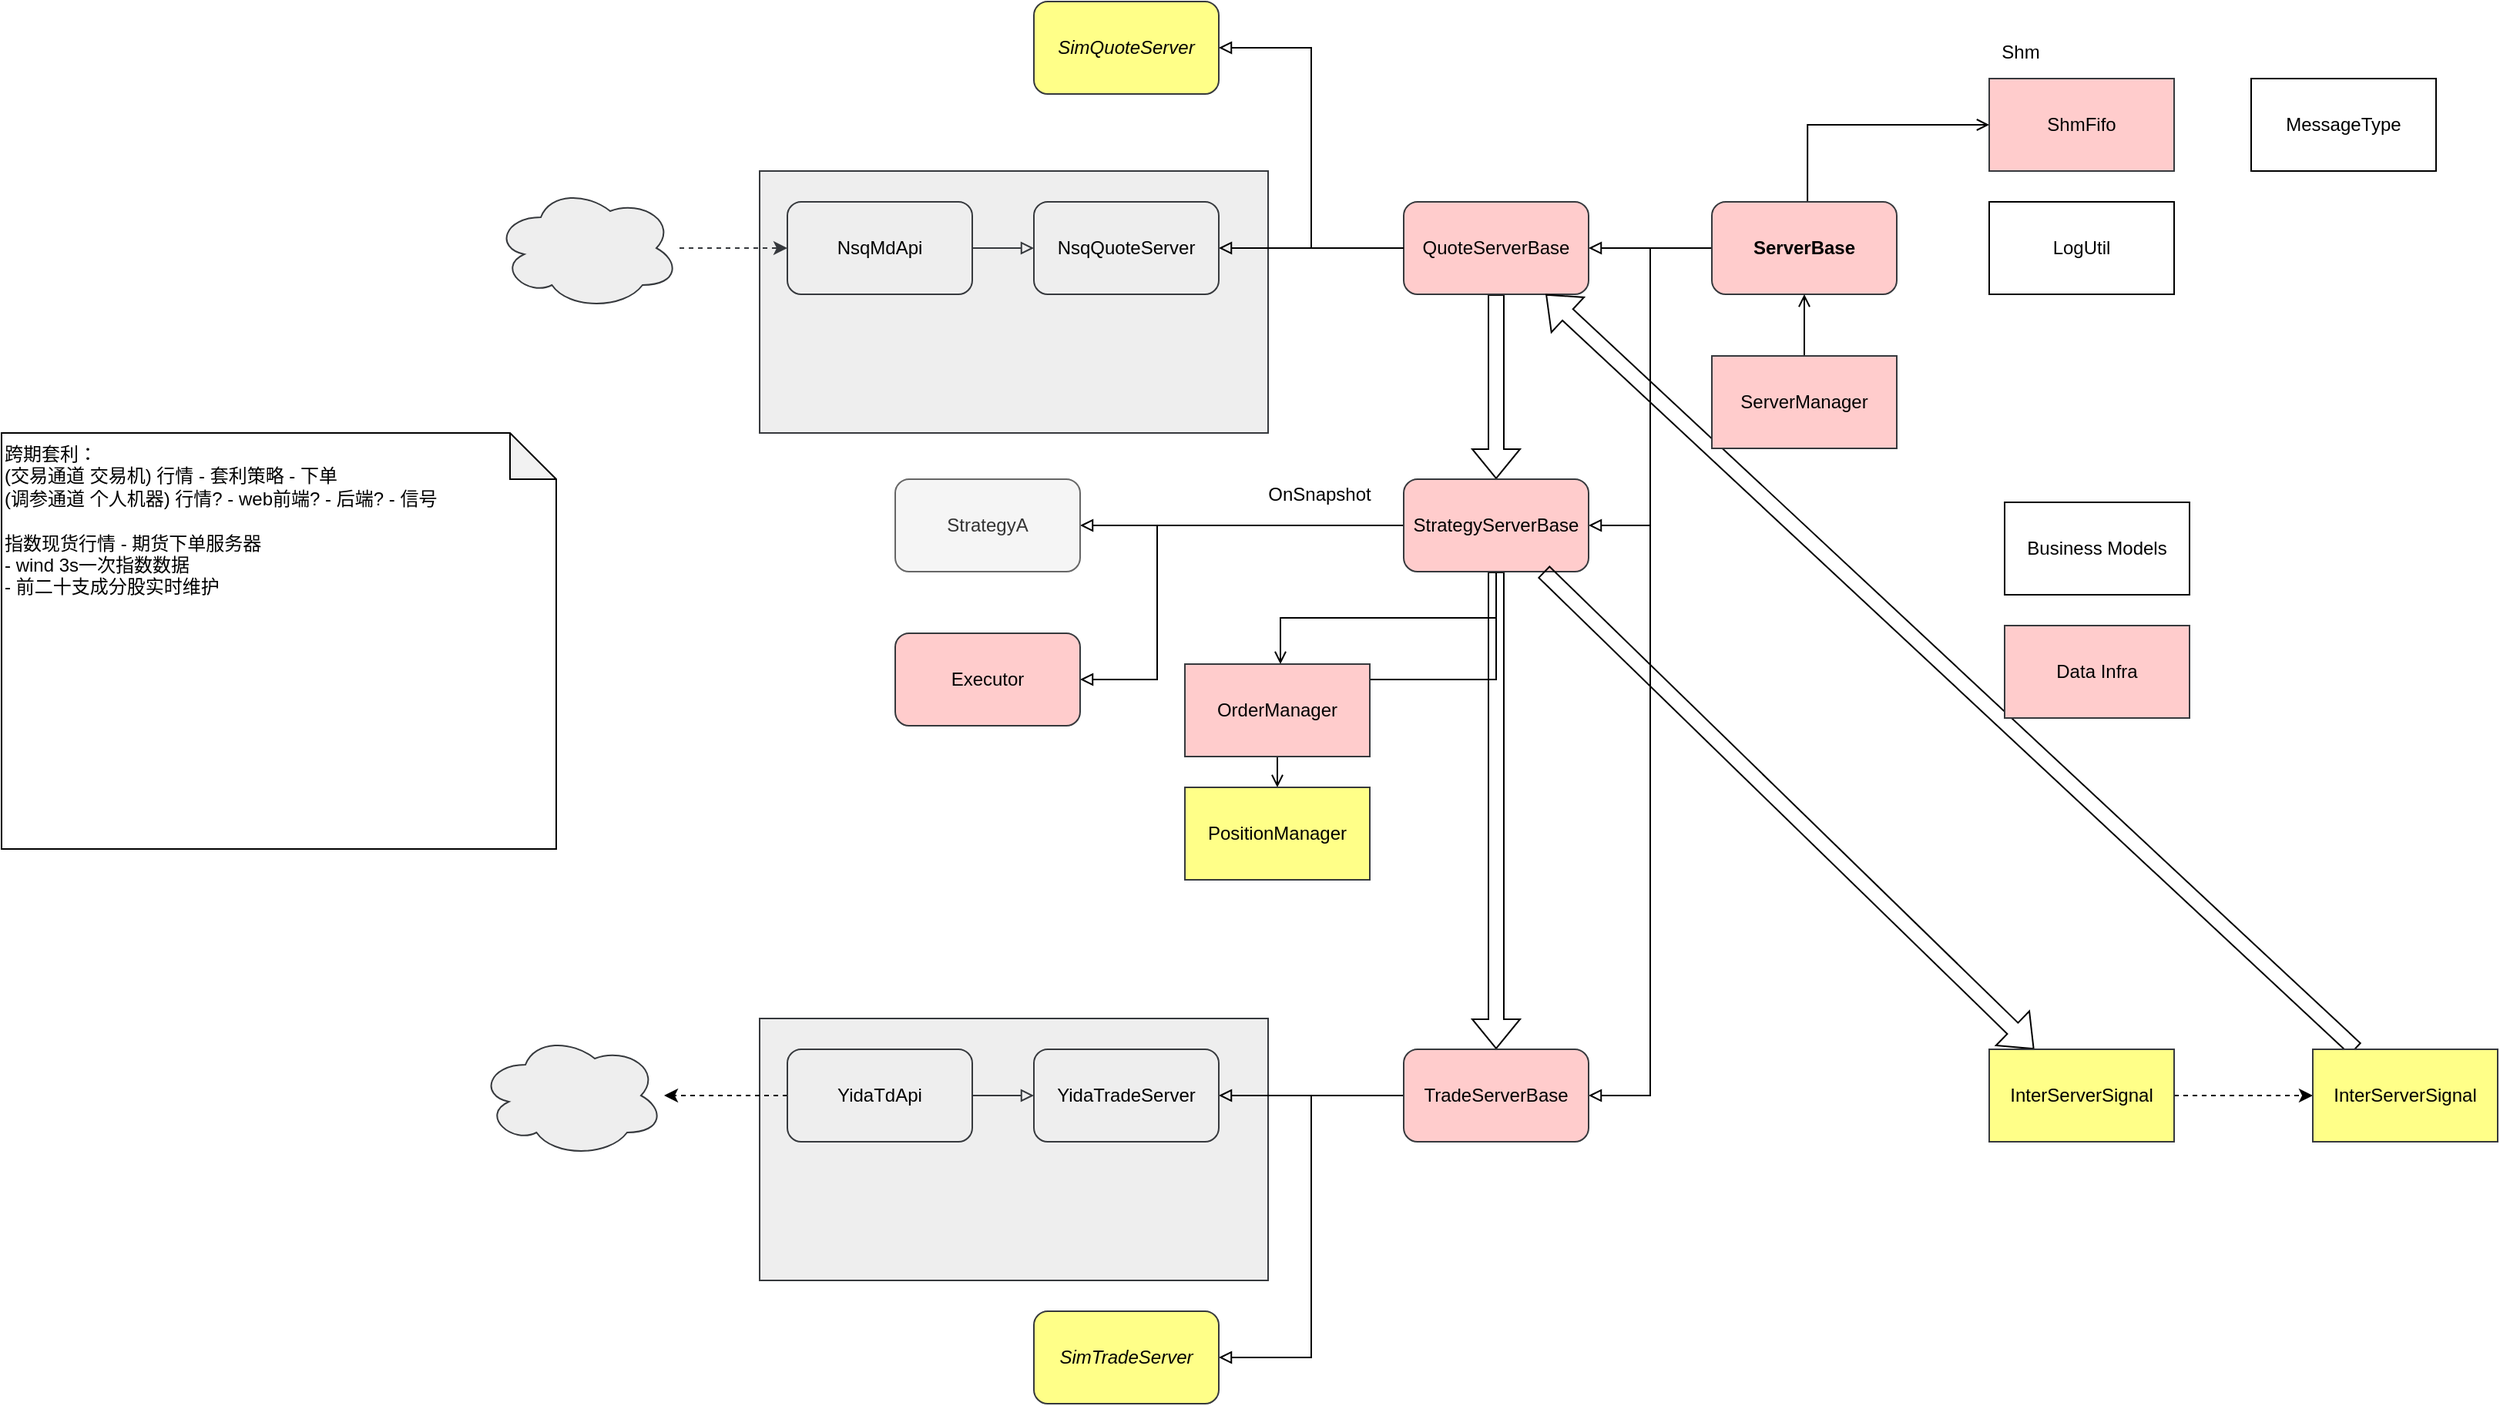 <mxfile version="27.2.0" pages="2">
  <diagram name="Framework" id="izHdCFUZK2JU7I0uywET">
    <mxGraphModel dx="3437" dy="2309" grid="1" gridSize="10" guides="1" tooltips="1" connect="1" arrows="1" fold="1" page="1" pageScale="1" pageWidth="827" pageHeight="1169" math="0" shadow="0">
      <root>
        <mxCell id="0" />
        <mxCell id="1" parent="0" />
        <mxCell id="oX8QJ8v67Z4_SSj95SlL-10" value="" style="rounded=0;whiteSpace=wrap;html=1;fillColor=#eeeeee;strokeColor=#36393d;" vertex="1" parent="1">
          <mxGeometry x="-578" y="590" width="330" height="170" as="geometry" />
        </mxCell>
        <mxCell id="oX8QJ8v67Z4_SSj95SlL-44" value="" style="edgeStyle=orthogonalEdgeStyle;rounded=0;orthogonalLoop=1;jettySize=auto;html=1;dashed=1;" edge="1" parent="1" source="oX8QJ8v67Z4_SSj95SlL-12" target="oX8QJ8v67Z4_SSj95SlL-43">
          <mxGeometry relative="1" as="geometry" />
        </mxCell>
        <mxCell id="oX8QJ8v67Z4_SSj95SlL-1" value="" style="rounded=0;whiteSpace=wrap;html=1;fillColor=#eeeeee;strokeColor=#36393d;" vertex="1" parent="1">
          <mxGeometry x="-578" y="40" width="330" height="170" as="geometry" />
        </mxCell>
        <mxCell id="Np0CVXmdSU2NpfKUSfFp-4" value="ShmFifo" style="rounded=0;whiteSpace=wrap;html=1;fillColor=#ffcccc;strokeColor=#36393d;" vertex="1" parent="1">
          <mxGeometry x="220" y="-20" width="120" height="60" as="geometry" />
        </mxCell>
        <mxCell id="Np0CVXmdSU2NpfKUSfFp-17" value="" style="edgeStyle=orthogonalEdgeStyle;rounded=0;orthogonalLoop=1;jettySize=auto;html=1;endArrow=block;endFill=0;fillColor=#eeeeee;strokeColor=#36393d;" edge="1" parent="1" source="Np0CVXmdSU2NpfKUSfFp-1" target="Np0CVXmdSU2NpfKUSfFp-16">
          <mxGeometry relative="1" as="geometry" />
        </mxCell>
        <mxCell id="Np0CVXmdSU2NpfKUSfFp-1" value="NsqMdApi" style="rounded=1;whiteSpace=wrap;html=1;fillColor=#eeeeee;strokeColor=#36393d;" vertex="1" parent="1">
          <mxGeometry x="-560" y="60" width="120" height="60" as="geometry" />
        </mxCell>
        <mxCell id="Np0CVXmdSU2NpfKUSfFp-28" value="" style="edgeStyle=orthogonalEdgeStyle;rounded=0;orthogonalLoop=1;jettySize=auto;html=1;endArrow=block;endFill=0;" edge="1" parent="1" source="Np0CVXmdSU2NpfKUSfFp-14" target="Np0CVXmdSU2NpfKUSfFp-16">
          <mxGeometry relative="1" as="geometry" />
        </mxCell>
        <mxCell id="oX8QJ8v67Z4_SSj95SlL-21" style="edgeStyle=orthogonalEdgeStyle;rounded=0;orthogonalLoop=1;jettySize=auto;html=1;exitX=0.5;exitY=1;exitDx=0;exitDy=0;shape=flexArrow;" edge="1" parent="1" source="Np0CVXmdSU2NpfKUSfFp-14" target="Np0CVXmdSU2NpfKUSfFp-22">
          <mxGeometry relative="1" as="geometry" />
        </mxCell>
        <mxCell id="Np0CVXmdSU2NpfKUSfFp-14" value="QuoteServerBase" style="rounded=1;whiteSpace=wrap;html=1;fillColor=#ffcccc;strokeColor=#36393d;" vertex="1" parent="1">
          <mxGeometry x="-160" y="60" width="120" height="60" as="geometry" />
        </mxCell>
        <mxCell id="Np0CVXmdSU2NpfKUSfFp-20" value="" style="edgeStyle=orthogonalEdgeStyle;rounded=0;orthogonalLoop=1;jettySize=auto;html=1;endArrow=block;endFill=0;" edge="1" parent="1" source="Np0CVXmdSU2NpfKUSfFp-15" target="Np0CVXmdSU2NpfKUSfFp-14">
          <mxGeometry relative="1" as="geometry" />
        </mxCell>
        <mxCell id="Np0CVXmdSU2NpfKUSfFp-25" style="edgeStyle=orthogonalEdgeStyle;rounded=0;orthogonalLoop=1;jettySize=auto;html=1;endArrow=block;endFill=0;" edge="1" parent="1" source="Np0CVXmdSU2NpfKUSfFp-15" target="Np0CVXmdSU2NpfKUSfFp-22">
          <mxGeometry relative="1" as="geometry">
            <Array as="points">
              <mxPoint y="90" />
              <mxPoint y="270" />
            </Array>
          </mxGeometry>
        </mxCell>
        <mxCell id="oX8QJ8v67Z4_SSj95SlL-15" style="edgeStyle=orthogonalEdgeStyle;rounded=0;orthogonalLoop=1;jettySize=auto;html=1;endArrow=open;endFill=0;" edge="1" parent="1" target="Np0CVXmdSU2NpfKUSfFp-4">
          <mxGeometry relative="1" as="geometry">
            <mxPoint x="102.053" y="60" as="sourcePoint" />
            <mxPoint x="222" y="0.053" as="targetPoint" />
            <Array as="points">
              <mxPoint x="102" y="10" />
            </Array>
          </mxGeometry>
        </mxCell>
        <mxCell id="oX8QJ8v67Z4_SSj95SlL-17" style="edgeStyle=orthogonalEdgeStyle;rounded=0;orthogonalLoop=1;jettySize=auto;html=1;endArrow=block;endFill=0;" edge="1" parent="1" source="Np0CVXmdSU2NpfKUSfFp-15" target="Np0CVXmdSU2NpfKUSfFp-33">
          <mxGeometry relative="1" as="geometry">
            <Array as="points">
              <mxPoint y="90" />
              <mxPoint y="640" />
            </Array>
          </mxGeometry>
        </mxCell>
        <mxCell id="Np0CVXmdSU2NpfKUSfFp-15" value="ServerBase" style="rounded=1;whiteSpace=wrap;html=1;fontStyle=1;fillColor=#ffcccc;strokeColor=#36393d;" vertex="1" parent="1">
          <mxGeometry x="40" y="60" width="120" height="60" as="geometry" />
        </mxCell>
        <mxCell id="Np0CVXmdSU2NpfKUSfFp-16" value="NsqQuoteServer" style="rounded=1;whiteSpace=wrap;html=1;fillColor=#eeeeee;strokeColor=#36393d;" vertex="1" parent="1">
          <mxGeometry x="-400" y="60" width="120" height="60" as="geometry" />
        </mxCell>
        <mxCell id="Np0CVXmdSU2NpfKUSfFp-27" value="" style="edgeStyle=orthogonalEdgeStyle;rounded=0;orthogonalLoop=1;jettySize=auto;html=1;endArrow=block;endFill=0;" edge="1" parent="1" source="Np0CVXmdSU2NpfKUSfFp-22" target="Np0CVXmdSU2NpfKUSfFp-24">
          <mxGeometry relative="1" as="geometry" />
        </mxCell>
        <mxCell id="Np0CVXmdSU2NpfKUSfFp-32" style="edgeStyle=orthogonalEdgeStyle;rounded=0;orthogonalLoop=1;jettySize=auto;html=1;endArrow=block;endFill=0;" edge="1" parent="1" source="Np0CVXmdSU2NpfKUSfFp-22" target="Np0CVXmdSU2NpfKUSfFp-30">
          <mxGeometry relative="1" as="geometry">
            <Array as="points">
              <mxPoint x="-320" y="270" />
              <mxPoint x="-320" y="370" />
            </Array>
          </mxGeometry>
        </mxCell>
        <mxCell id="oX8QJ8v67Z4_SSj95SlL-20" value="" style="edgeStyle=orthogonalEdgeStyle;rounded=0;orthogonalLoop=1;jettySize=auto;html=1;endArrow=open;endFill=0;" edge="1" parent="1" source="Np0CVXmdSU2NpfKUSfFp-22" target="oX8QJ8v67Z4_SSj95SlL-7">
          <mxGeometry relative="1" as="geometry">
            <Array as="points">
              <mxPoint x="-100" y="330" />
              <mxPoint x="-240" y="330" />
            </Array>
          </mxGeometry>
        </mxCell>
        <mxCell id="oX8QJ8v67Z4_SSj95SlL-22" style="edgeStyle=orthogonalEdgeStyle;rounded=0;orthogonalLoop=1;jettySize=auto;html=1;exitX=0.5;exitY=1;exitDx=0;exitDy=0;shape=flexArrow;" edge="1" parent="1" source="Np0CVXmdSU2NpfKUSfFp-22" target="Np0CVXmdSU2NpfKUSfFp-33">
          <mxGeometry relative="1" as="geometry">
            <mxPoint x="-100" y="470" as="targetPoint" />
          </mxGeometry>
        </mxCell>
        <mxCell id="oX8QJ8v67Z4_SSj95SlL-40" style="edgeStyle=orthogonalEdgeStyle;rounded=0;orthogonalLoop=1;jettySize=auto;html=1;exitX=0.5;exitY=1;exitDx=0;exitDy=0;endArrow=open;endFill=0;" edge="1" parent="1" source="Np0CVXmdSU2NpfKUSfFp-22" target="oX8QJ8v67Z4_SSj95SlL-39">
          <mxGeometry relative="1" as="geometry" />
        </mxCell>
        <mxCell id="Np0CVXmdSU2NpfKUSfFp-22" value="StrategyServerBase" style="rounded=1;whiteSpace=wrap;html=1;fillColor=#ffcccc;strokeColor=#36393d;" vertex="1" parent="1">
          <mxGeometry x="-160" y="240" width="120" height="60" as="geometry" />
        </mxCell>
        <mxCell id="Np0CVXmdSU2NpfKUSfFp-23" value="LogUtil" style="rounded=0;whiteSpace=wrap;html=1;" vertex="1" parent="1">
          <mxGeometry x="220" y="60" width="120" height="60" as="geometry" />
        </mxCell>
        <mxCell id="Np0CVXmdSU2NpfKUSfFp-24" value="StrategyA" style="rounded=1;whiteSpace=wrap;html=1;fillColor=#f5f5f5;strokeColor=#666666;fontColor=#333333;" vertex="1" parent="1">
          <mxGeometry x="-490" y="240" width="120" height="60" as="geometry" />
        </mxCell>
        <mxCell id="Np0CVXmdSU2NpfKUSfFp-30" value="Executor" style="rounded=1;whiteSpace=wrap;html=1;fillColor=#ffcccc;strokeColor=#36393d;" vertex="1" parent="1">
          <mxGeometry x="-490" y="340" width="120" height="60" as="geometry" />
        </mxCell>
        <mxCell id="oX8QJ8v67Z4_SSj95SlL-14" style="edgeStyle=orthogonalEdgeStyle;rounded=0;orthogonalLoop=1;jettySize=auto;html=1;endArrow=block;endFill=0;" edge="1" parent="1" source="Np0CVXmdSU2NpfKUSfFp-33" target="oX8QJ8v67Z4_SSj95SlL-13">
          <mxGeometry relative="1" as="geometry" />
        </mxCell>
        <mxCell id="oX8QJ8v67Z4_SSj95SlL-19" style="edgeStyle=orthogonalEdgeStyle;rounded=0;orthogonalLoop=1;jettySize=auto;html=1;endArrow=block;endFill=0;" edge="1" parent="1" source="Np0CVXmdSU2NpfKUSfFp-33" target="oX8QJ8v67Z4_SSj95SlL-18">
          <mxGeometry relative="1" as="geometry">
            <Array as="points">
              <mxPoint x="-220" y="640" />
              <mxPoint x="-220" y="810" />
            </Array>
          </mxGeometry>
        </mxCell>
        <mxCell id="oX8QJ8v67Z4_SSj95SlL-38" style="rounded=0;orthogonalLoop=1;jettySize=auto;html=1;shape=flexArrow;" edge="1" parent="1" source="Np0CVXmdSU2NpfKUSfFp-22" target="oX8QJ8v67Z4_SSj95SlL-6">
          <mxGeometry relative="1" as="geometry" />
        </mxCell>
        <mxCell id="Np0CVXmdSU2NpfKUSfFp-33" value="TradeServerBase" style="rounded=1;whiteSpace=wrap;html=1;fillColor=#ffcccc;strokeColor=#36393d;" vertex="1" parent="1">
          <mxGeometry x="-160" y="610" width="120" height="60" as="geometry" />
        </mxCell>
        <mxCell id="Np0CVXmdSU2NpfKUSfFp-36" value="跨期套利：&lt;div&gt;(交易通道 交易机) 行情 - 套利策略 - 下单&lt;/div&gt;&lt;div&gt;(调参通道 个人机器) 行情? - web前端? - 后端? - 信号&lt;/div&gt;&lt;div&gt;&lt;br&gt;&lt;/div&gt;&lt;div&gt;指数现货行情 - 期货下单服务器&lt;/div&gt;&lt;div&gt;- wind 3s一次指数数据&lt;/div&gt;&lt;div&gt;- 前二十支成分股实时维护&lt;/div&gt;" style="shape=note;whiteSpace=wrap;html=1;align=left;backgroundOutline=1;darkOpacity=0.05;verticalAlign=top;" vertex="1" parent="1">
          <mxGeometry x="-1070" y="210" width="360" height="270" as="geometry" />
        </mxCell>
        <mxCell id="oX8QJ8v67Z4_SSj95SlL-3" value="SimQuoteServer" style="rounded=1;whiteSpace=wrap;html=1;fillColor=#ffff88;strokeColor=#36393d;fontStyle=2" vertex="1" parent="1">
          <mxGeometry x="-400" y="-70" width="120" height="60" as="geometry" />
        </mxCell>
        <mxCell id="oX8QJ8v67Z4_SSj95SlL-4" value="" style="edgeStyle=orthogonalEdgeStyle;rounded=0;orthogonalLoop=1;jettySize=auto;html=1;endArrow=block;endFill=0;" edge="1" parent="1" source="Np0CVXmdSU2NpfKUSfFp-14" target="oX8QJ8v67Z4_SSj95SlL-3">
          <mxGeometry relative="1" as="geometry">
            <mxPoint x="-20" y="-110" as="sourcePoint" />
            <mxPoint x="-140" y="-110" as="targetPoint" />
            <Array as="points">
              <mxPoint x="-220" y="90" />
              <mxPoint x="-220" y="-40" />
            </Array>
          </mxGeometry>
        </mxCell>
        <mxCell id="oX8QJ8v67Z4_SSj95SlL-42" style="rounded=0;orthogonalLoop=1;jettySize=auto;html=1;shape=flexArrow;" edge="1" parent="1" source="oX8QJ8v67Z4_SSj95SlL-45" target="Np0CVXmdSU2NpfKUSfFp-14">
          <mxGeometry relative="1" as="geometry" />
        </mxCell>
        <mxCell id="oX8QJ8v67Z4_SSj95SlL-46" value="" style="edgeStyle=orthogonalEdgeStyle;rounded=0;orthogonalLoop=1;jettySize=auto;html=1;dashed=1;" edge="1" parent="1" source="oX8QJ8v67Z4_SSj95SlL-6" target="oX8QJ8v67Z4_SSj95SlL-45">
          <mxGeometry relative="1" as="geometry" />
        </mxCell>
        <mxCell id="oX8QJ8v67Z4_SSj95SlL-6" value="InterServerSignal" style="rounded=0;whiteSpace=wrap;html=1;fillColor=#ffff88;strokeColor=#36393d;" vertex="1" parent="1">
          <mxGeometry x="220" y="610" width="120" height="60" as="geometry" />
        </mxCell>
        <mxCell id="oX8QJ8v67Z4_SSj95SlL-7" value="OrderManager" style="rounded=0;whiteSpace=wrap;html=1;fillColor=#ffcccc;strokeColor=#36393d;" vertex="1" parent="1">
          <mxGeometry x="-302" y="360" width="120" height="60" as="geometry" />
        </mxCell>
        <mxCell id="oX8QJ8v67Z4_SSj95SlL-11" value="" style="edgeStyle=orthogonalEdgeStyle;rounded=0;orthogonalLoop=1;jettySize=auto;html=1;endArrow=block;endFill=0;fillColor=#eeeeee;strokeColor=#36393d;" edge="1" source="oX8QJ8v67Z4_SSj95SlL-12" target="oX8QJ8v67Z4_SSj95SlL-13" parent="1">
          <mxGeometry relative="1" as="geometry" />
        </mxCell>
        <mxCell id="oX8QJ8v67Z4_SSj95SlL-12" value="YidaTdApi" style="rounded=1;whiteSpace=wrap;html=1;fillColor=#eeeeee;strokeColor=#36393d;" vertex="1" parent="1">
          <mxGeometry x="-560" y="610" width="120" height="60" as="geometry" />
        </mxCell>
        <mxCell id="oX8QJ8v67Z4_SSj95SlL-13" value="YidaTradeServer" style="rounded=1;whiteSpace=wrap;html=1;fillColor=#eeeeee;strokeColor=#36393d;" vertex="1" parent="1">
          <mxGeometry x="-400" y="610" width="120" height="60" as="geometry" />
        </mxCell>
        <mxCell id="oX8QJ8v67Z4_SSj95SlL-18" value="SimTradeServer" style="rounded=1;whiteSpace=wrap;html=1;fillColor=#ffff88;strokeColor=#36393d;fontStyle=2" vertex="1" parent="1">
          <mxGeometry x="-400" y="780" width="120" height="60" as="geometry" />
        </mxCell>
        <mxCell id="oX8QJ8v67Z4_SSj95SlL-25" value="" style="edgeStyle=orthogonalEdgeStyle;rounded=0;orthogonalLoop=1;jettySize=auto;html=1;endArrow=open;endFill=0;" edge="1" parent="1" source="oX8QJ8v67Z4_SSj95SlL-24" target="Np0CVXmdSU2NpfKUSfFp-15">
          <mxGeometry relative="1" as="geometry" />
        </mxCell>
        <mxCell id="oX8QJ8v67Z4_SSj95SlL-24" value="ServerManager" style="rounded=0;whiteSpace=wrap;html=1;fillColor=#ffcccc;strokeColor=#36393d;" vertex="1" parent="1">
          <mxGeometry x="40" y="160" width="120" height="60" as="geometry" />
        </mxCell>
        <mxCell id="oX8QJ8v67Z4_SSj95SlL-28" value="" style="edgeStyle=orthogonalEdgeStyle;rounded=0;orthogonalLoop=1;jettySize=auto;html=1;fillColor=#eeeeee;strokeColor=#36393d;dashed=1;" edge="1" parent="1" source="oX8QJ8v67Z4_SSj95SlL-27" target="Np0CVXmdSU2NpfKUSfFp-1">
          <mxGeometry relative="1" as="geometry" />
        </mxCell>
        <mxCell id="oX8QJ8v67Z4_SSj95SlL-27" value="" style="ellipse;shape=cloud;whiteSpace=wrap;html=1;fillColor=#eeeeee;strokeColor=#36393d;" vertex="1" parent="1">
          <mxGeometry x="-750" y="50" width="120" height="80" as="geometry" />
        </mxCell>
        <mxCell id="oX8QJ8v67Z4_SSj95SlL-29" value="Business Models" style="rounded=0;whiteSpace=wrap;html=1;" vertex="1" parent="1">
          <mxGeometry x="230" y="255" width="120" height="60" as="geometry" />
        </mxCell>
        <mxCell id="oX8QJ8v67Z4_SSj95SlL-30" value="Data Infra" style="rounded=0;whiteSpace=wrap;html=1;fillColor=#ffcccc;strokeColor=#36393d;" vertex="1" parent="1">
          <mxGeometry x="230" y="335" width="120" height="60" as="geometry" />
        </mxCell>
        <mxCell id="oX8QJ8v67Z4_SSj95SlL-34" value="MessageType" style="rounded=0;whiteSpace=wrap;html=1;" vertex="1" parent="1">
          <mxGeometry x="390" y="-20" width="120" height="60" as="geometry" />
        </mxCell>
        <mxCell id="oX8QJ8v67Z4_SSj95SlL-35" value="OnSnapshot" style="text;html=1;align=center;verticalAlign=middle;resizable=0;points=[];autosize=1;strokeColor=none;fillColor=none;" vertex="1" parent="1">
          <mxGeometry x="-260" y="235" width="90" height="30" as="geometry" />
        </mxCell>
        <mxCell id="oX8QJ8v67Z4_SSj95SlL-39" value="PositionManager" style="rounded=0;whiteSpace=wrap;html=1;fillColor=#ffff88;strokeColor=#36393d;" vertex="1" parent="1">
          <mxGeometry x="-302" y="440" width="120" height="60" as="geometry" />
        </mxCell>
        <mxCell id="oX8QJ8v67Z4_SSj95SlL-41" value="Shm" style="text;html=1;align=center;verticalAlign=middle;resizable=0;points=[];autosize=1;strokeColor=none;fillColor=none;" vertex="1" parent="1">
          <mxGeometry x="215" y="-52" width="50" height="30" as="geometry" />
        </mxCell>
        <mxCell id="oX8QJ8v67Z4_SSj95SlL-43" value="" style="ellipse;shape=cloud;whiteSpace=wrap;html=1;fillColor=#eeeeee;strokeColor=#36393d;" vertex="1" parent="1">
          <mxGeometry x="-760" y="600" width="120" height="80" as="geometry" />
        </mxCell>
        <mxCell id="oX8QJ8v67Z4_SSj95SlL-45" value="InterServerSignal" style="rounded=0;whiteSpace=wrap;html=1;fillColor=#ffff88;strokeColor=#36393d;" vertex="1" parent="1">
          <mxGeometry x="430" y="610" width="120" height="60" as="geometry" />
        </mxCell>
      </root>
    </mxGraphModel>
  </diagram>
  <diagram id="_z2y7YqMUHIQpGYz76A4" name="股指套利">
    <mxGraphModel dx="1773" dy="644" grid="1" gridSize="10" guides="1" tooltips="1" connect="1" arrows="1" fold="1" page="1" pageScale="1" pageWidth="827" pageHeight="1169" math="0" shadow="0">
      <root>
        <mxCell id="0" />
        <mxCell id="1" parent="0" />
        <mxCell id="KyFD5nglN-JNJynjyuf0-22" value="" style="rounded=0;whiteSpace=wrap;html=1;fillColor=#eeeeee;strokeColor=#36393d;" vertex="1" parent="1">
          <mxGeometry x="-10" y="280" width="340" height="180" as="geometry" />
        </mxCell>
        <mxCell id="KyFD5nglN-JNJynjyuf0-18" value="" style="rounded=0;whiteSpace=wrap;html=1;fillColor=#eeeeee;strokeColor=#36393d;" vertex="1" parent="1">
          <mxGeometry x="-10" y="90" width="340" height="160" as="geometry" />
        </mxCell>
        <mxCell id="KyFD5nglN-JNJynjyuf0-12" value="行情" style="rounded=0;whiteSpace=wrap;html=1;" vertex="1" parent="1">
          <mxGeometry x="40" y="140" width="120" height="60" as="geometry" />
        </mxCell>
        <mxCell id="KyFD5nglN-JNJynjyuf0-17" value="" style="edgeStyle=orthogonalEdgeStyle;rounded=0;orthogonalLoop=1;jettySize=auto;html=1;startArrow=block;shape=flexArrow;" edge="1" parent="1" source="KyFD5nglN-JNJynjyuf0-13" target="KyFD5nglN-JNJynjyuf0-14">
          <mxGeometry relative="1" as="geometry" />
        </mxCell>
        <mxCell id="KyFD5nglN-JNJynjyuf0-24" style="edgeStyle=orthogonalEdgeStyle;rounded=0;orthogonalLoop=1;jettySize=auto;html=1;exitX=0.5;exitY=1;exitDx=0;exitDy=0;shape=flexArrow;" edge="1" parent="1" source="KyFD5nglN-JNJynjyuf0-13" target="KyFD5nglN-JNJynjyuf0-16">
          <mxGeometry relative="1" as="geometry" />
        </mxCell>
        <mxCell id="KyFD5nglN-JNJynjyuf0-13" value="后端" style="rounded=0;whiteSpace=wrap;html=1;" vertex="1" parent="1">
          <mxGeometry x="160" y="140" width="120" height="60" as="geometry" />
        </mxCell>
        <mxCell id="KyFD5nglN-JNJynjyuf0-14" value="网页前端" style="rounded=0;whiteSpace=wrap;html=1;" vertex="1" parent="1">
          <mxGeometry x="440" y="140" width="120" height="60" as="geometry" />
        </mxCell>
        <mxCell id="KyFD5nglN-JNJynjyuf0-16" value="trader" style="rounded=0;whiteSpace=wrap;html=1;" vertex="1" parent="1">
          <mxGeometry x="160" y="340" width="120" height="60" as="geometry" />
        </mxCell>
        <mxCell id="KyFD5nglN-JNJynjyuf0-19" value="本地服务器" style="text;html=1;align=center;verticalAlign=middle;resizable=0;points=[];autosize=1;strokeColor=none;fillColor=none;" vertex="1" parent="1">
          <mxGeometry x="-10" y="90" width="80" height="30" as="geometry" />
        </mxCell>
        <mxCell id="KyFD5nglN-JNJynjyuf0-20" value="PC" style="text;html=1;align=center;verticalAlign=middle;resizable=0;points=[];autosize=1;strokeColor=none;fillColor=none;" vertex="1" parent="1">
          <mxGeometry x="440" y="110" width="40" height="30" as="geometry" />
        </mxCell>
        <mxCell id="KyFD5nglN-JNJynjyuf0-23" value="下单服务器" style="text;html=1;align=center;verticalAlign=middle;resizable=0;points=[];autosize=1;strokeColor=none;fillColor=none;" vertex="1" parent="1">
          <mxGeometry x="-10" y="280" width="80" height="30" as="geometry" />
        </mxCell>
      </root>
    </mxGraphModel>
  </diagram>
</mxfile>
